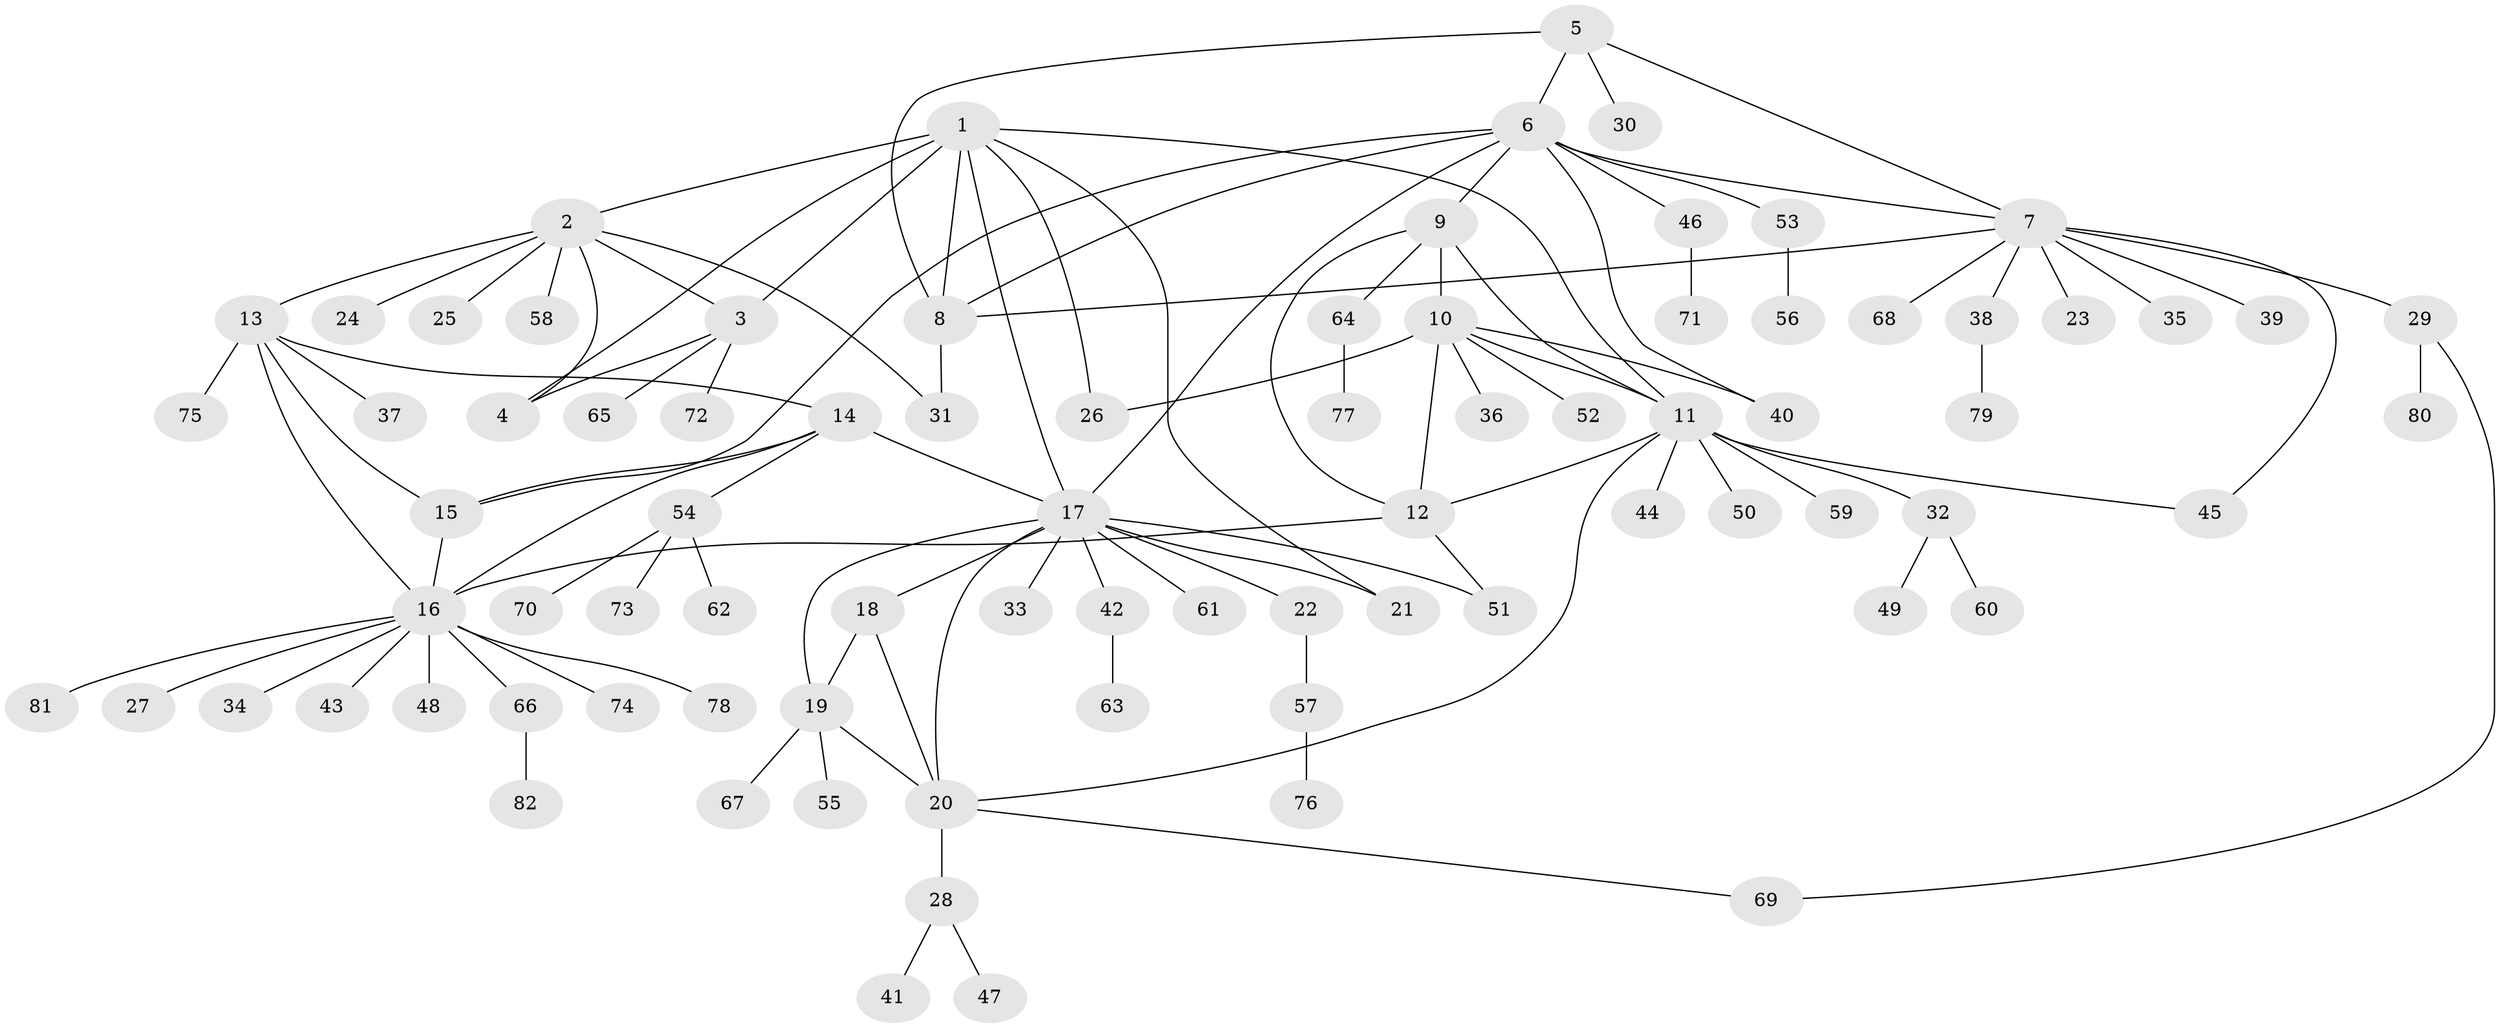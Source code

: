 // Generated by graph-tools (version 1.1) at 2025/37/03/09/25 02:37:46]
// undirected, 82 vertices, 109 edges
graph export_dot {
graph [start="1"]
  node [color=gray90,style=filled];
  1;
  2;
  3;
  4;
  5;
  6;
  7;
  8;
  9;
  10;
  11;
  12;
  13;
  14;
  15;
  16;
  17;
  18;
  19;
  20;
  21;
  22;
  23;
  24;
  25;
  26;
  27;
  28;
  29;
  30;
  31;
  32;
  33;
  34;
  35;
  36;
  37;
  38;
  39;
  40;
  41;
  42;
  43;
  44;
  45;
  46;
  47;
  48;
  49;
  50;
  51;
  52;
  53;
  54;
  55;
  56;
  57;
  58;
  59;
  60;
  61;
  62;
  63;
  64;
  65;
  66;
  67;
  68;
  69;
  70;
  71;
  72;
  73;
  74;
  75;
  76;
  77;
  78;
  79;
  80;
  81;
  82;
  1 -- 2;
  1 -- 3;
  1 -- 4;
  1 -- 8;
  1 -- 11;
  1 -- 17;
  1 -- 21;
  1 -- 26;
  2 -- 3;
  2 -- 4;
  2 -- 13;
  2 -- 24;
  2 -- 25;
  2 -- 31;
  2 -- 58;
  3 -- 4;
  3 -- 65;
  3 -- 72;
  5 -- 6;
  5 -- 7;
  5 -- 8;
  5 -- 30;
  6 -- 7;
  6 -- 8;
  6 -- 9;
  6 -- 15;
  6 -- 17;
  6 -- 40;
  6 -- 46;
  6 -- 53;
  7 -- 8;
  7 -- 23;
  7 -- 29;
  7 -- 35;
  7 -- 38;
  7 -- 39;
  7 -- 45;
  7 -- 68;
  8 -- 31;
  9 -- 10;
  9 -- 11;
  9 -- 12;
  9 -- 64;
  10 -- 11;
  10 -- 12;
  10 -- 26;
  10 -- 36;
  10 -- 40;
  10 -- 52;
  11 -- 12;
  11 -- 20;
  11 -- 32;
  11 -- 44;
  11 -- 45;
  11 -- 50;
  11 -- 59;
  12 -- 16;
  12 -- 51;
  13 -- 14;
  13 -- 15;
  13 -- 16;
  13 -- 37;
  13 -- 75;
  14 -- 15;
  14 -- 16;
  14 -- 17;
  14 -- 54;
  15 -- 16;
  16 -- 27;
  16 -- 34;
  16 -- 43;
  16 -- 48;
  16 -- 66;
  16 -- 74;
  16 -- 78;
  16 -- 81;
  17 -- 18;
  17 -- 19;
  17 -- 20;
  17 -- 21;
  17 -- 22;
  17 -- 33;
  17 -- 42;
  17 -- 51;
  17 -- 61;
  18 -- 19;
  18 -- 20;
  19 -- 20;
  19 -- 55;
  19 -- 67;
  20 -- 28;
  20 -- 69;
  22 -- 57;
  28 -- 41;
  28 -- 47;
  29 -- 69;
  29 -- 80;
  32 -- 49;
  32 -- 60;
  38 -- 79;
  42 -- 63;
  46 -- 71;
  53 -- 56;
  54 -- 62;
  54 -- 70;
  54 -- 73;
  57 -- 76;
  64 -- 77;
  66 -- 82;
}
